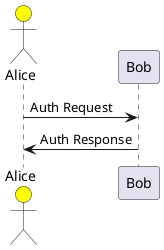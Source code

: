 @startuml
actor Alice #yellow
participant Bob
Alice->Bob: Auth Request
Bob->Alice: Auth Response
@enduml
